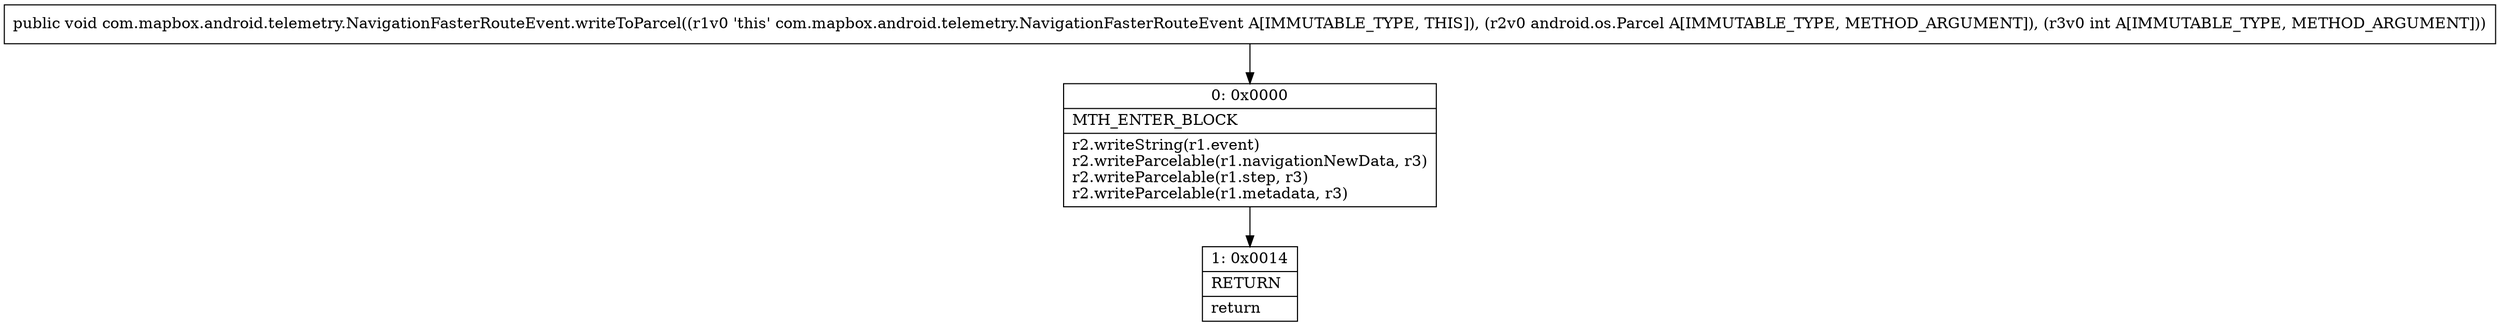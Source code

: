 digraph "CFG forcom.mapbox.android.telemetry.NavigationFasterRouteEvent.writeToParcel(Landroid\/os\/Parcel;I)V" {
Node_0 [shape=record,label="{0\:\ 0x0000|MTH_ENTER_BLOCK\l|r2.writeString(r1.event)\lr2.writeParcelable(r1.navigationNewData, r3)\lr2.writeParcelable(r1.step, r3)\lr2.writeParcelable(r1.metadata, r3)\l}"];
Node_1 [shape=record,label="{1\:\ 0x0014|RETURN\l|return\l}"];
MethodNode[shape=record,label="{public void com.mapbox.android.telemetry.NavigationFasterRouteEvent.writeToParcel((r1v0 'this' com.mapbox.android.telemetry.NavigationFasterRouteEvent A[IMMUTABLE_TYPE, THIS]), (r2v0 android.os.Parcel A[IMMUTABLE_TYPE, METHOD_ARGUMENT]), (r3v0 int A[IMMUTABLE_TYPE, METHOD_ARGUMENT])) }"];
MethodNode -> Node_0;
Node_0 -> Node_1;
}

